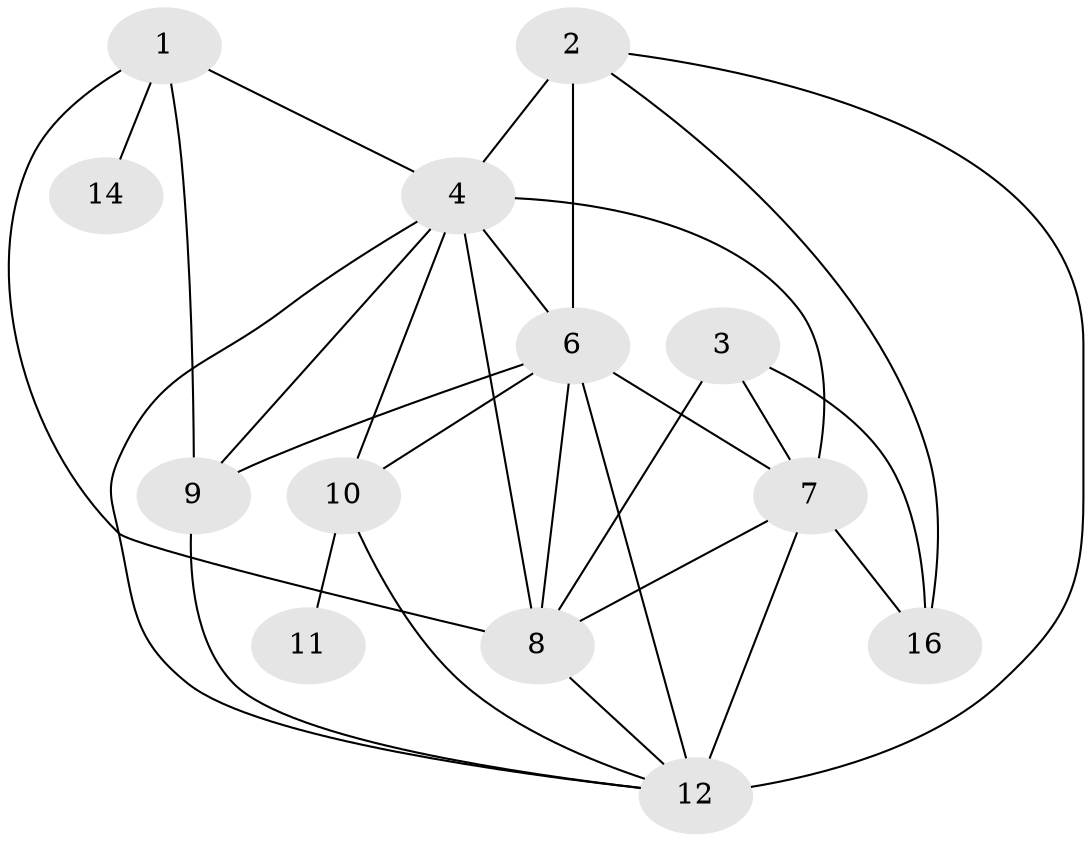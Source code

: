 // original degree distribution, {3: 0.20967741935483872, 1: 0.14516129032258066, 0: 0.06451612903225806, 6: 0.08064516129032258, 5: 0.12903225806451613, 4: 0.22580645161290322, 2: 0.14516129032258066}
// Generated by graph-tools (version 1.1) at 2025/48/03/04/25 22:48:24]
// undirected, 13 vertices, 29 edges
graph export_dot {
  node [color=gray90,style=filled];
  1;
  2;
  3;
  4;
  6;
  7;
  8;
  9;
  10;
  11;
  12;
  14;
  16;
  1 -- 4 [weight=1.0];
  1 -- 8 [weight=1.0];
  1 -- 9 [weight=1.0];
  1 -- 14 [weight=1.0];
  2 -- 4 [weight=1.0];
  2 -- 6 [weight=2.0];
  2 -- 12 [weight=1.0];
  2 -- 16 [weight=1.0];
  3 -- 7 [weight=1.0];
  3 -- 8 [weight=1.0];
  3 -- 16 [weight=1.0];
  4 -- 6 [weight=2.0];
  4 -- 7 [weight=1.0];
  4 -- 8 [weight=3.0];
  4 -- 9 [weight=1.0];
  4 -- 10 [weight=1.0];
  4 -- 12 [weight=1.0];
  6 -- 7 [weight=2.0];
  6 -- 8 [weight=2.0];
  6 -- 9 [weight=3.0];
  6 -- 10 [weight=3.0];
  6 -- 12 [weight=5.0];
  7 -- 8 [weight=1.0];
  7 -- 12 [weight=2.0];
  7 -- 16 [weight=1.0];
  8 -- 12 [weight=1.0];
  9 -- 12 [weight=2.0];
  10 -- 11 [weight=1.0];
  10 -- 12 [weight=1.0];
}
